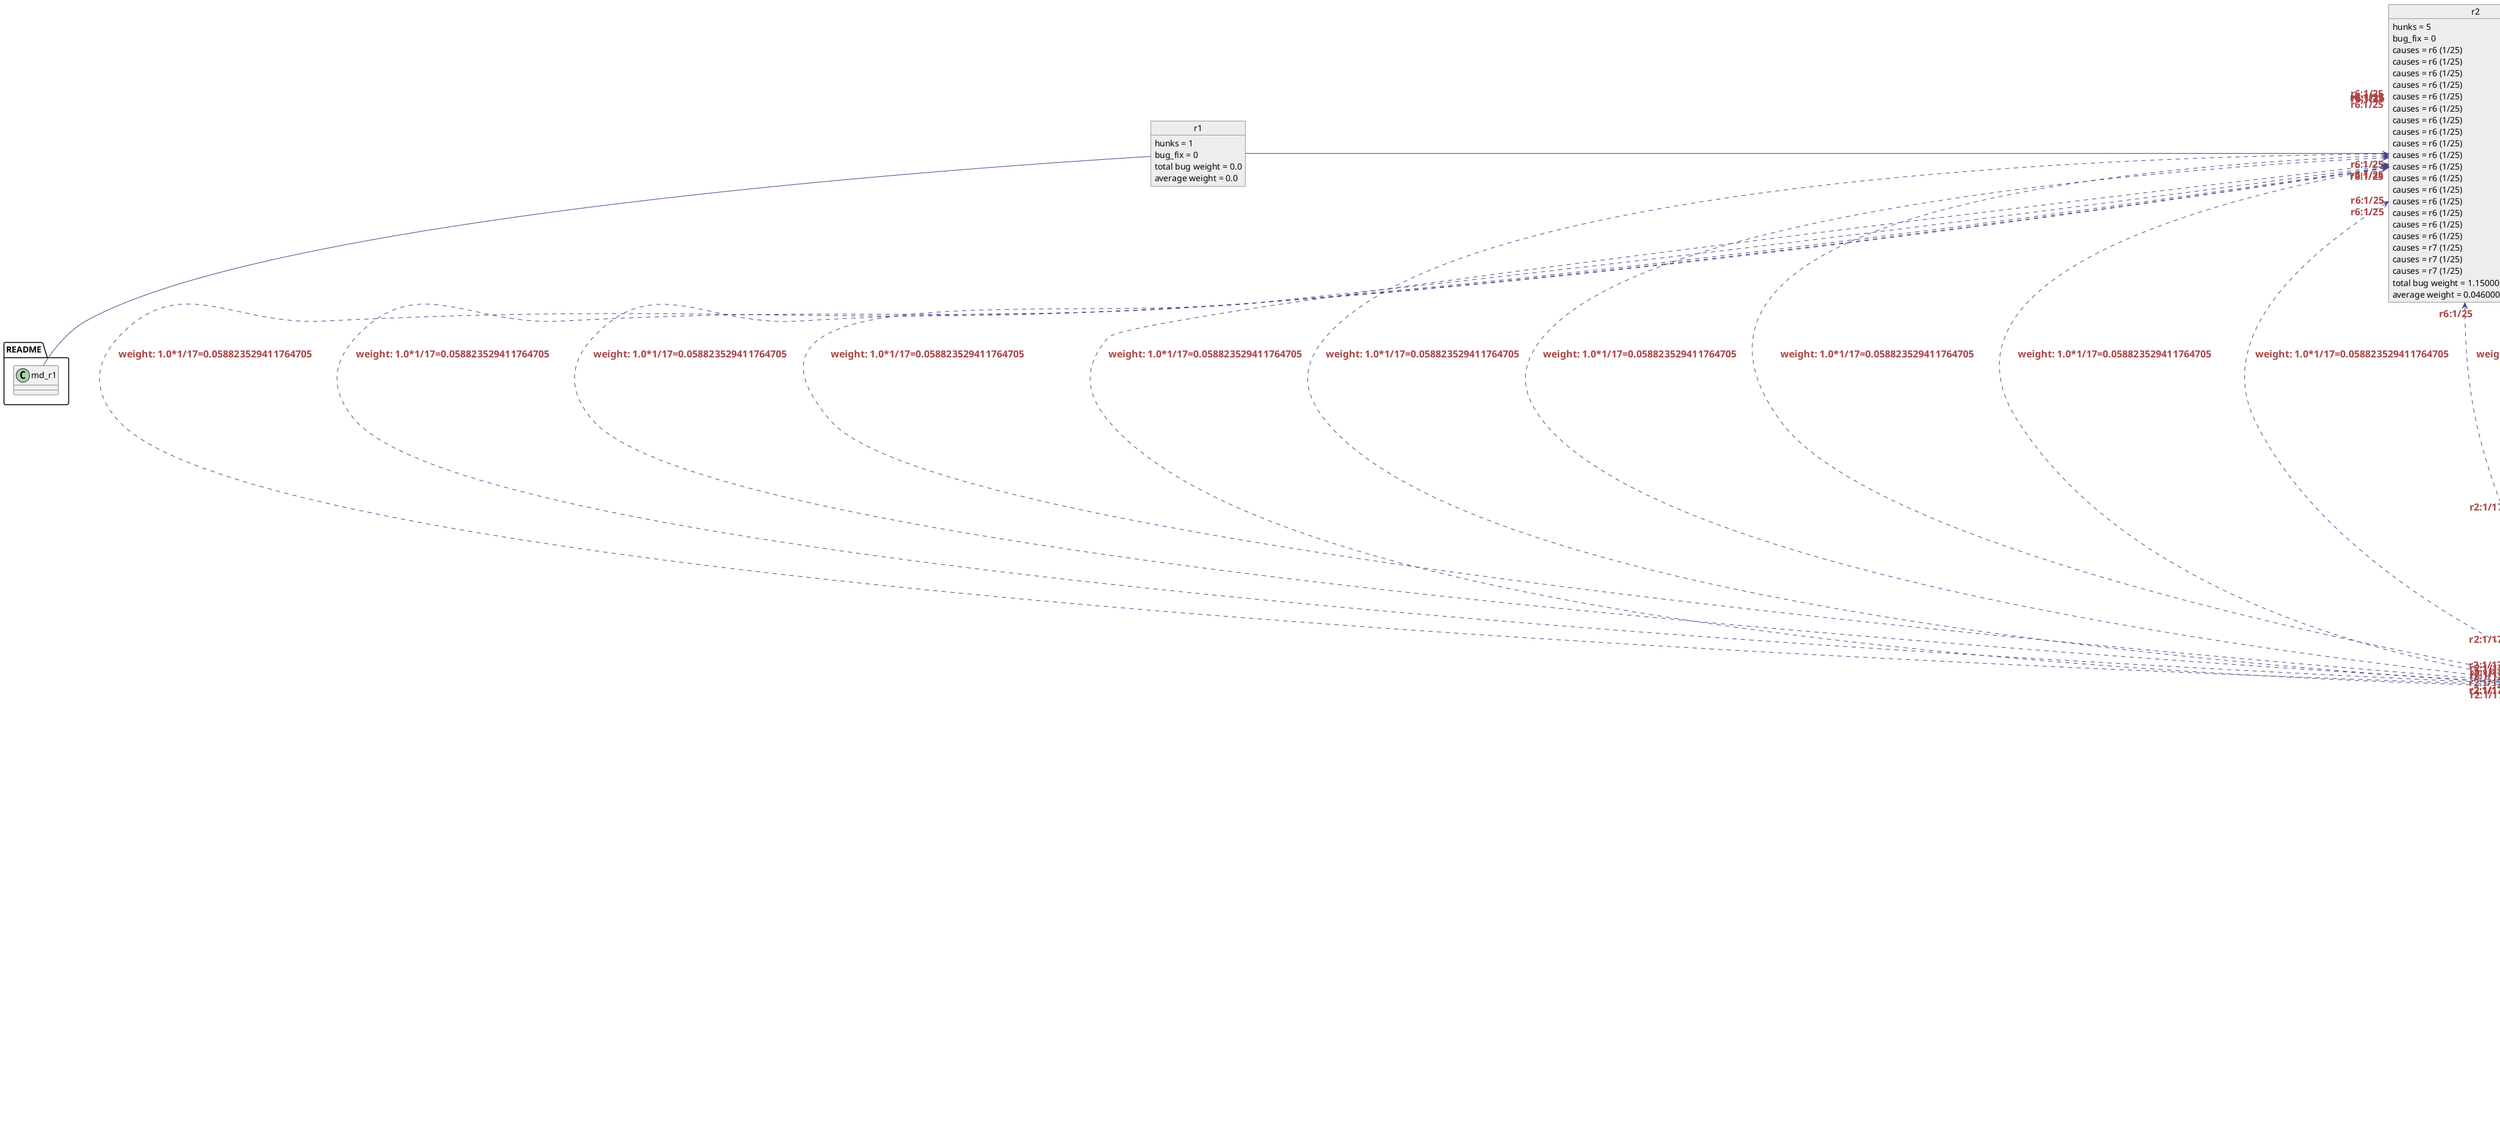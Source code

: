 @startuml
skinparam classArrowColor #444488
skinparam objectBorderColor #444444
skinparam objectBackgroundColor #EDEDED
skinparam classArrowFontStyle bold
skinparam classArrowFontSize 16
skinparam classArrowFontColor #AA4444

object r1
r1 : hunks = 1
r1 : bug_fix = 0
r1 -- README.md_r1
object r2
r1 - r2
r2 : hunks = 5
r2 : bug_fix = 0
r2 -- CMakeLists.txt_r2
CMakeLists.txt_r2 -- SSVJsonCpp_r2
SSVJsonCpp_r2 -- SSVUtils_r2
SSVUtils_r2 -- SSVUtilsJson_r2
SSVUtilsJson_r2 -- main.cpp_r2
object r3
r2 - r3
r3 : hunks = 0
r3 : bug_fix = 0
object r4
r3 - r4
r4 : hunks = 2
r4 : bug_fix = 0
r4 -- SSVUtils_r4
SSVUtils_r4 -- SSVUtilsJson_r4
object r5
r4 - r5
r5 : hunks = 1
r5 : bug_fix = 0
r5 -- SSVUtilsJson_r5
object r6
r5 - r6
r6 : hunks = 23
r6 : bug_fix = 0
r6 -- main.cpp_r6
r6 : fixes = r2 (1/17)
r2 : causes = r6 (1/25)
r2 "r6:1/25\n\n\n\n" <... "r2:1/17" r6 : weight: 1.0*1/17=0.058823529411764705\n\n\n\n
r6 : fixes = r2 (1/17)
r2 : causes = r6 (1/25)
r2 "r6:1/25\n\n\n\n" <... "r2:1/17" r6 : weight: 1.0*1/17=0.058823529411764705\n\n\n\n
r6 : fixes = r2 (1/17)
r2 : causes = r6 (1/25)
r2 "r6:1/25\n\n\n\n" <... "r2:1/17" r6 : weight: 1.0*1/17=0.058823529411764705\n\n\n\n
r6 : fixes = r2 (1/17)
r2 : causes = r6 (1/25)
r2 "r6:1/25\n\n\n\n" <... "r2:1/17" r6 : weight: 1.0*1/17=0.058823529411764705\n\n\n\n
r6 : fixes = r2 (1/17)
r2 : causes = r6 (1/25)
r2 "r6:1/25\n\n\n\n" <... "r2:1/17" r6 : weight: 1.0*1/17=0.058823529411764705\n\n\n\n
r6 : fixes = r2 (1/17)
r2 : causes = r6 (1/25)
r2 "r6:1/25\n\n\n\n" <... "r2:1/17" r6 : weight: 1.0*1/17=0.058823529411764705\n\n\n\n
r6 : fixes = r2 (1/17)
r2 : causes = r6 (1/25)
r2 "r6:1/25\n\n\n\n" <... "r2:1/17" r6 : weight: 1.0*1/17=0.058823529411764705\n\n\n\n
r6 : fixes = r2 (1/17)
r2 : causes = r6 (1/25)
r2 "r6:1/25\n\n\n\n" <... "r2:1/17" r6 : weight: 1.0*1/17=0.058823529411764705\n\n\n\n
r6 : fixes = r2 (1/17)
r2 : causes = r6 (1/25)
r2 "r6:1/25\n\n\n\n" <... "r2:1/17" r6 : weight: 1.0*1/17=0.058823529411764705\n\n\n\n
r6 : fixes = r2 (1/17)
r2 : causes = r6 (1/25)
r2 "r6:1/25\n\n\n\n" <... "r2:1/17" r6 : weight: 1.0*1/17=0.058823529411764705\n\n\n\n
r6 : fixes = r2 (1/17)
r2 : causes = r6 (1/25)
r2 "r6:1/25\n\n\n\n" <... "r2:1/17" r6 : weight: 1.0*1/17=0.058823529411764705\n\n\n\n
r6 : fixes = r2 (1/17)
r2 : causes = r6 (1/25)
r2 "r6:1/25\n\n\n\n" <... "r2:1/17" r6 : weight: 1.0*1/17=0.058823529411764705\n\n\n\n
r6 : fixes = r2 (1/17)
r2 : causes = r6 (1/25)
r2 "r6:1/25\n\n\n\n" <... "r2:1/17" r6 : weight: 1.0*1/17=0.058823529411764705\n\n\n\n
r6 : fixes = r2 (1/17)
r2 : causes = r6 (1/25)
r2 "r6:1/25\n\n\n\n" <... "r2:1/17" r6 : weight: 1.0*1/17=0.058823529411764705\n\n\n\n
r6 : fixes = r2 (1/17)
r2 : causes = r6 (1/25)
r2 "r6:1/25\n\n\n\n" <... "r2:1/17" r6 : weight: 1.0*1/17=0.058823529411764705\n\n\n\n
r6 : fixes = r2 (1/17)
r2 : causes = r6 (1/25)
r2 "r6:1/25\n\n\n\n" <... "r2:1/17" r6 : weight: 1.0*1/17=0.058823529411764705\n\n\n\n
r6 : fixes = r2 (1/17)
r2 : causes = r6 (1/25)
r2 "r6:1/25\n\n\n\n" <... "r2:1/17" r6 : weight: 1.0*1/17=0.058823529411764705\n\n\n\n
object r7
r6 - r7
r7 : hunks = 27
r7 : bug_fix = 0
r7 -- main.cpp_r7
r7 : fixes = r6 (1/20)
r6 : causes = r7 (1/21)
r6 "r7:1/21\n" <... "r6:1/20" r7 : weight: 1.0*1/20=0.05\n
r7 : fixes = r2 (1/20)
r2 : causes = r7 (1/25)
r2 "r7:1/25\n\n\n\n\n" <... "r2:1/20" r7 : weight: 1.0*1/20=0.05\n\n\n\n\n
r7 : fixes = r6 (1/20)
r6 : causes = r7 (1/21)
r6 "r7:1/21\n" <... "r6:1/20" r7 : weight: 1.0*1/20=0.05\n
r7 : fixes = r6 (1/20)
r6 : causes = r7 (1/21)
r6 "r7:1/21\n" <... "r6:1/20" r7 : weight: 1.0*1/20=0.05\n
r7 : fixes = r6 (1/20)
r6 : causes = r7 (1/21)
r6 "r7:1/21\n" <... "r6:1/20" r7 : weight: 1.0*1/20=0.05\n
r7 : fixes = r6 (1/20)
r6 : causes = r7 (1/21)
r6 "r7:1/21\n" <... "r6:1/20" r7 : weight: 1.0*1/20=0.05\n
r7 : fixes = r6 (1/20)
r6 : causes = r7 (1/21)
r6 "r7:1/21\n" <... "r6:1/20" r7 : weight: 1.0*1/20=0.05\n
r7 : fixes = r6 (1/20)
r6 : causes = r7 (1/21)
r6 "r7:1/21\n" <... "r6:1/20" r7 : weight: 1.0*1/20=0.05\n
r7 : fixes = r6 (1/20)
r6 : causes = r7 (1/21)
r6 "r7:1/21\n" <... "r6:1/20" r7 : weight: 1.0*1/20=0.05\n
r7 : fixes = r6 (1/20)
r6 : causes = r7 (1/21)
r6 "r7:1/21\n" <... "r6:1/20" r7 : weight: 1.0*1/20=0.05\n
r7 : fixes = r2 (1/20)
r2 : causes = r7 (1/25)
r2 "r7:1/25\n\n\n\n\n" <... "r2:1/20" r7 : weight: 1.0*1/20=0.05\n\n\n\n\n
r7 : fixes = r6 (1/20)
r6 : causes = r7 (1/21)
r6 "r7:1/21\n" <... "r6:1/20" r7 : weight: 1.0*1/20=0.05\n
r7 : fixes = r6 (1/20)
r6 : causes = r7 (1/21)
r6 "r7:1/21\n" <... "r6:1/20" r7 : weight: 1.0*1/20=0.05\n
r7 : fixes = r6 (1/20)
r6 : causes = r7 (1/21)
r6 "r7:1/21\n" <... "r6:1/20" r7 : weight: 1.0*1/20=0.05\n
r7 : fixes = r6 (1/20)
r6 : causes = r7 (1/21)
r6 "r7:1/21\n" <... "r6:1/20" r7 : weight: 1.0*1/20=0.05\n
r7 : fixes = r6 (1/20)
r6 : causes = r7 (1/21)
r6 "r7:1/21\n" <... "r6:1/20" r7 : weight: 1.0*1/20=0.05\n
r7 : fixes = r6 (1/20)
r6 : causes = r7 (1/21)
r6 "r7:1/21\n" <... "r6:1/20" r7 : weight: 1.0*1/20=0.05\n
r7 : fixes = r6 (1/20)
r6 : causes = r7 (1/21)
r6 "r7:1/21\n" <... "r6:1/20" r7 : weight: 1.0*1/20=0.05\n
r7 : fixes = r2 (1/20)
r2 : causes = r7 (1/25)
r2 "r7:1/25\n\n\n\n\n" <... "r2:1/20" r7 : weight: 1.0*1/20=0.05\n\n\n\n\n
r7 : fixes = r6 (1/20)
r6 : causes = r7 (1/21)
r6 "r7:1/21\n" <... "r6:1/20" r7 : weight: 1.0*1/20=0.05\n
r1 : total bug weight = 0.0
r1 : average weight = 0.0
r2 : total bug weight = 1.1500000000000001
r2 : average weight = 0.046000000000000006
r3 : total bug weight = 0.0
r3 : average weight = NaN
r4 : total bug weight = 0.0
r4 : average weight = NaN
r5 : total bug weight = 0.0
r5 : average weight = NaN
r6 : total bug weight = 0.8500000000000002
r6 : average weight = 0.040476190476190485
r7 : total bug weight = 0.0
r7 : average weight = 0.0
@enduml

